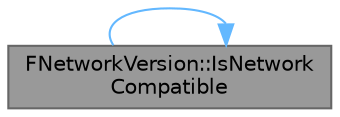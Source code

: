 digraph "FNetworkVersion::IsNetworkCompatible"
{
 // INTERACTIVE_SVG=YES
 // LATEX_PDF_SIZE
  bgcolor="transparent";
  edge [fontname=Helvetica,fontsize=10,labelfontname=Helvetica,labelfontsize=10];
  node [fontname=Helvetica,fontsize=10,shape=box,height=0.2,width=0.4];
  rankdir="LR";
  Node1 [id="Node000001",label="FNetworkVersion::IsNetwork\lCompatible",height=0.2,width=0.4,color="gray40", fillcolor="grey60", style="filled", fontcolor="black",tooltip="Determine if a connection is compatible with this instance."];
  Node1 -> Node1 [id="edge1_Node000001_Node000001",color="steelblue1",style="solid",tooltip=" "];
}
